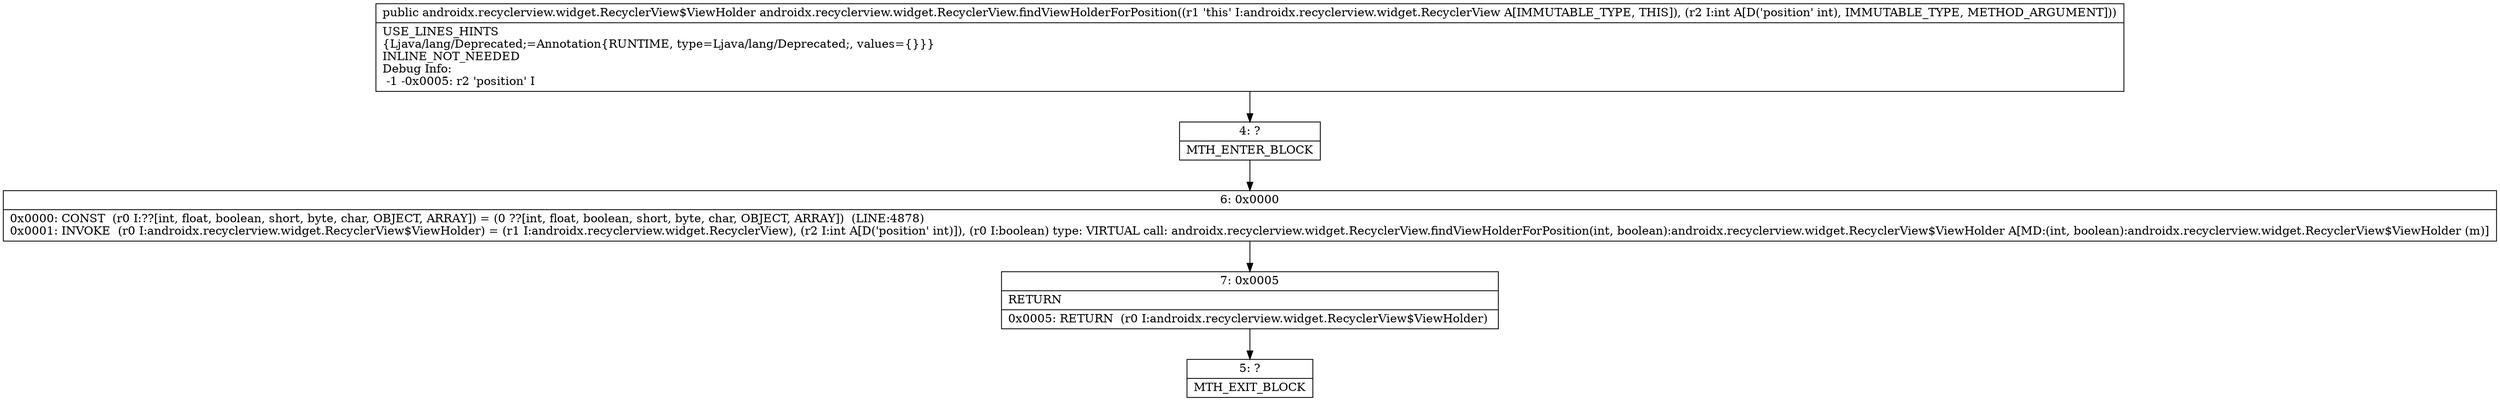 digraph "CFG forandroidx.recyclerview.widget.RecyclerView.findViewHolderForPosition(I)Landroidx\/recyclerview\/widget\/RecyclerView$ViewHolder;" {
Node_4 [shape=record,label="{4\:\ ?|MTH_ENTER_BLOCK\l}"];
Node_6 [shape=record,label="{6\:\ 0x0000|0x0000: CONST  (r0 I:??[int, float, boolean, short, byte, char, OBJECT, ARRAY]) = (0 ??[int, float, boolean, short, byte, char, OBJECT, ARRAY])  (LINE:4878)\l0x0001: INVOKE  (r0 I:androidx.recyclerview.widget.RecyclerView$ViewHolder) = (r1 I:androidx.recyclerview.widget.RecyclerView), (r2 I:int A[D('position' int)]), (r0 I:boolean) type: VIRTUAL call: androidx.recyclerview.widget.RecyclerView.findViewHolderForPosition(int, boolean):androidx.recyclerview.widget.RecyclerView$ViewHolder A[MD:(int, boolean):androidx.recyclerview.widget.RecyclerView$ViewHolder (m)]\l}"];
Node_7 [shape=record,label="{7\:\ 0x0005|RETURN\l|0x0005: RETURN  (r0 I:androidx.recyclerview.widget.RecyclerView$ViewHolder) \l}"];
Node_5 [shape=record,label="{5\:\ ?|MTH_EXIT_BLOCK\l}"];
MethodNode[shape=record,label="{public androidx.recyclerview.widget.RecyclerView$ViewHolder androidx.recyclerview.widget.RecyclerView.findViewHolderForPosition((r1 'this' I:androidx.recyclerview.widget.RecyclerView A[IMMUTABLE_TYPE, THIS]), (r2 I:int A[D('position' int), IMMUTABLE_TYPE, METHOD_ARGUMENT]))  | USE_LINES_HINTS\l\{Ljava\/lang\/Deprecated;=Annotation\{RUNTIME, type=Ljava\/lang\/Deprecated;, values=\{\}\}\}\lINLINE_NOT_NEEDED\lDebug Info:\l  \-1 \-0x0005: r2 'position' I\l}"];
MethodNode -> Node_4;Node_4 -> Node_6;
Node_6 -> Node_7;
Node_7 -> Node_5;
}

